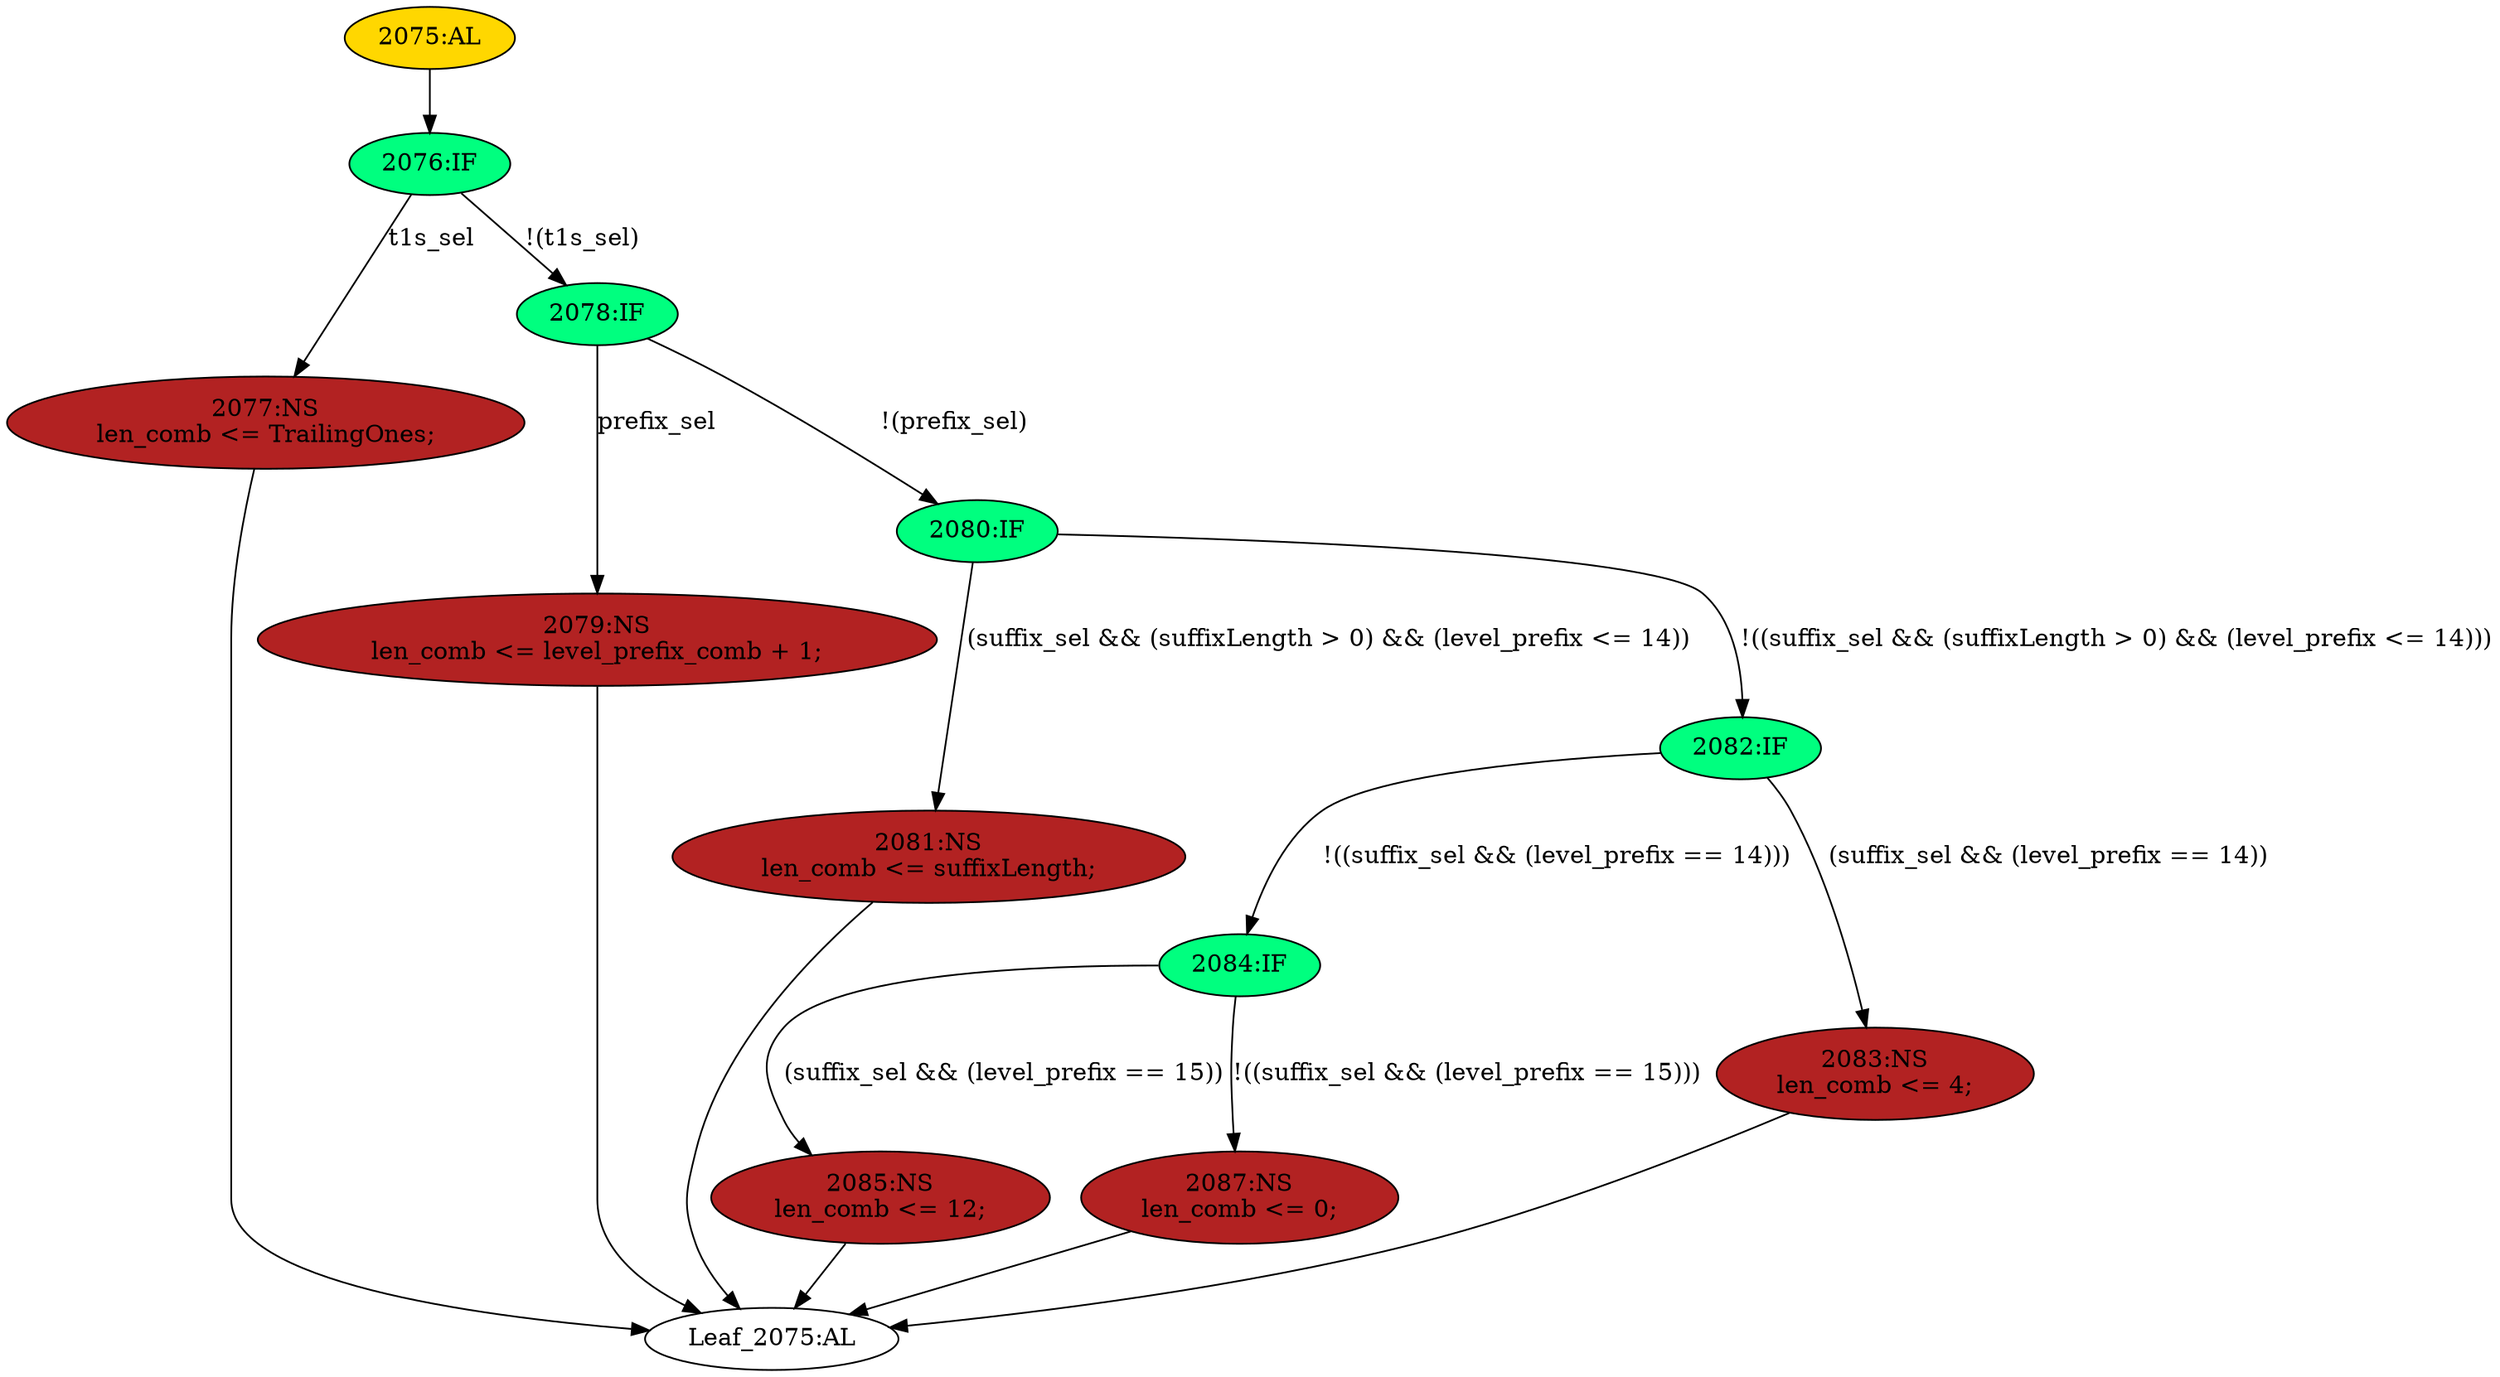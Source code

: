 strict digraph "" {
	node [label="\N"];
	"2077:NS"	 [ast="<pyverilog.vparser.ast.NonblockingSubstitution object at 0x7f204c6e0fd0>",
		fillcolor=firebrick,
		label="2077:NS
len_comb <= TrailingOnes;",
		statements="[<pyverilog.vparser.ast.NonblockingSubstitution object at 0x7f204c6e0fd0>]",
		style=filled,
		typ=NonblockingSubstitution];
	"Leaf_2075:AL"	 [def_var="['len_comb']",
		label="Leaf_2075:AL"];
	"2077:NS" -> "Leaf_2075:AL"	 [cond="[]",
		lineno=None];
	"2079:NS"	 [ast="<pyverilog.vparser.ast.NonblockingSubstitution object at 0x7f204c6e0050>",
		fillcolor=firebrick,
		label="2079:NS
len_comb <= level_prefix_comb + 1;",
		statements="[<pyverilog.vparser.ast.NonblockingSubstitution object at 0x7f204c6e0050>]",
		style=filled,
		typ=NonblockingSubstitution];
	"2079:NS" -> "Leaf_2075:AL"	 [cond="[]",
		lineno=None];
	"2085:NS"	 [ast="<pyverilog.vparser.ast.NonblockingSubstitution object at 0x7f204c6e0650>",
		fillcolor=firebrick,
		label="2085:NS
len_comb <= 12;",
		statements="[<pyverilog.vparser.ast.NonblockingSubstitution object at 0x7f204c6e0650>]",
		style=filled,
		typ=NonblockingSubstitution];
	"2085:NS" -> "Leaf_2075:AL"	 [cond="[]",
		lineno=None];
	"2084:IF"	 [ast="<pyverilog.vparser.ast.IfStatement object at 0x7f204c6e04d0>",
		fillcolor=springgreen,
		label="2084:IF",
		statements="[]",
		style=filled,
		typ=IfStatement];
	"2084:IF" -> "2085:NS"	 [cond="['suffix_sel', 'level_prefix']",
		label="(suffix_sel && (level_prefix == 15))",
		lineno=2084];
	"2087:NS"	 [ast="<pyverilog.vparser.ast.NonblockingSubstitution object at 0x7f204c6e0510>",
		fillcolor=firebrick,
		label="2087:NS
len_comb <= 0;",
		statements="[<pyverilog.vparser.ast.NonblockingSubstitution object at 0x7f204c6e0510>]",
		style=filled,
		typ=NonblockingSubstitution];
	"2084:IF" -> "2087:NS"	 [cond="['suffix_sel', 'level_prefix']",
		label="!((suffix_sel && (level_prefix == 15)))",
		lineno=2084];
	"2076:IF"	 [ast="<pyverilog.vparser.ast.IfStatement object at 0x7f204c6e03d0>",
		fillcolor=springgreen,
		label="2076:IF",
		statements="[]",
		style=filled,
		typ=IfStatement];
	"2076:IF" -> "2077:NS"	 [cond="['t1s_sel']",
		label=t1s_sel,
		lineno=2076];
	"2078:IF"	 [ast="<pyverilog.vparser.ast.IfStatement object at 0x7f204c6e0410>",
		fillcolor=springgreen,
		label="2078:IF",
		statements="[]",
		style=filled,
		typ=IfStatement];
	"2076:IF" -> "2078:IF"	 [cond="['t1s_sel']",
		label="!(t1s_sel)",
		lineno=2076];
	"2087:NS" -> "Leaf_2075:AL"	 [cond="[]",
		lineno=None];
	"2081:NS"	 [ast="<pyverilog.vparser.ast.NonblockingSubstitution object at 0x7f204c6e0bd0>",
		fillcolor=firebrick,
		label="2081:NS
len_comb <= suffixLength;",
		statements="[<pyverilog.vparser.ast.NonblockingSubstitution object at 0x7f204c6e0bd0>]",
		style=filled,
		typ=NonblockingSubstitution];
	"2081:NS" -> "Leaf_2075:AL"	 [cond="[]",
		lineno=None];
	"2078:IF" -> "2079:NS"	 [cond="['prefix_sel']",
		label=prefix_sel,
		lineno=2078];
	"2080:IF"	 [ast="<pyverilog.vparser.ast.IfStatement object at 0x7f204c6e0450>",
		fillcolor=springgreen,
		label="2080:IF",
		statements="[]",
		style=filled,
		typ=IfStatement];
	"2078:IF" -> "2080:IF"	 [cond="['prefix_sel']",
		label="!(prefix_sel)",
		lineno=2078];
	"2082:IF"	 [ast="<pyverilog.vparser.ast.IfStatement object at 0x7f204c6e0490>",
		fillcolor=springgreen,
		label="2082:IF",
		statements="[]",
		style=filled,
		typ=IfStatement];
	"2082:IF" -> "2084:IF"	 [cond="['suffix_sel', 'level_prefix']",
		label="!((suffix_sel && (level_prefix == 14)))",
		lineno=2082];
	"2083:NS"	 [ast="<pyverilog.vparser.ast.NonblockingSubstitution object at 0x7f204c6e0910>",
		fillcolor=firebrick,
		label="2083:NS
len_comb <= 4;",
		statements="[<pyverilog.vparser.ast.NonblockingSubstitution object at 0x7f204c6e0910>]",
		style=filled,
		typ=NonblockingSubstitution];
	"2082:IF" -> "2083:NS"	 [cond="['suffix_sel', 'level_prefix']",
		label="(suffix_sel && (level_prefix == 14))",
		lineno=2082];
	"2075:AL"	 [ast="<pyverilog.vparser.ast.Always object at 0x7f204c6e0310>",
		clk_sens=False,
		fillcolor=gold,
		label="2075:AL",
		sens="['suffixLength', 'level_prefix_comb', 'TrailingOnes']",
		statements="[]",
		style=filled,
		typ=Always,
		use_var="['suffix_sel', 'prefix_sel', 't1s_sel', 'level_prefix_comb', 'suffixLength', 'level_prefix', 'TrailingOnes']"];
	"2075:AL" -> "2076:IF"	 [cond="[]",
		lineno=None];
	"2080:IF" -> "2081:NS"	 [cond="['suffix_sel', 'suffixLength', 'level_prefix']",
		label="(suffix_sel && (suffixLength > 0) && (level_prefix <= 14))",
		lineno=2080];
	"2080:IF" -> "2082:IF"	 [cond="['suffix_sel', 'suffixLength', 'level_prefix']",
		label="!((suffix_sel && (suffixLength > 0) && (level_prefix <= 14)))",
		lineno=2080];
	"2083:NS" -> "Leaf_2075:AL"	 [cond="[]",
		lineno=None];
}
